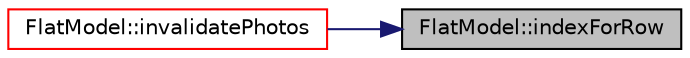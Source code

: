 digraph "FlatModel::indexForRow"
{
 // LATEX_PDF_SIZE
  edge [fontname="Helvetica",fontsize="10",labelfontname="Helvetica",labelfontsize="10"];
  node [fontname="Helvetica",fontsize="10",shape=record];
  rankdir="RL";
  Node1 [label="FlatModel::indexForRow",height=0.2,width=0.4,color="black", fillcolor="grey75", style="filled", fontcolor="black",tooltip=" "];
  Node1 -> Node2 [dir="back",color="midnightblue",fontsize="10",style="solid",fontname="Helvetica"];
  Node2 [label="FlatModel::invalidatePhotos",height=0.2,width=0.4,color="red", fillcolor="white", style="filled",URL="$class_flat_model.html#aca8c6652eb792b0e2658ba35c85c85a0",tooltip=" "];
}
